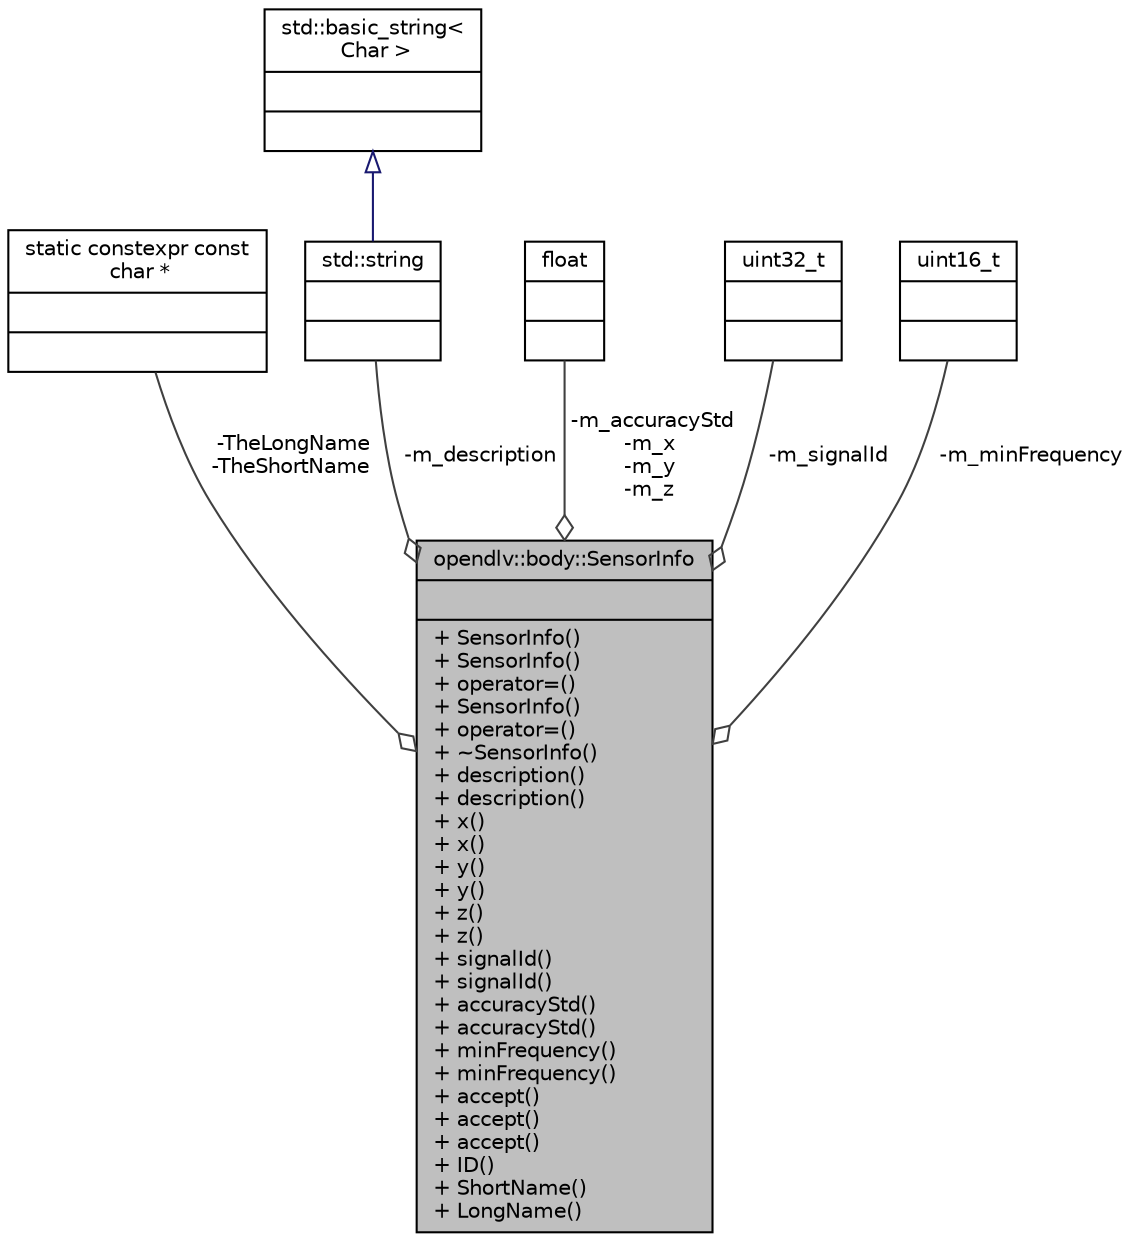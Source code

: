 digraph "opendlv::body::SensorInfo"
{
 // LATEX_PDF_SIZE
  edge [fontname="Helvetica",fontsize="10",labelfontname="Helvetica",labelfontsize="10"];
  node [fontname="Helvetica",fontsize="10",shape=record];
  Node1 [label="{opendlv::body::SensorInfo\n||+ SensorInfo()\l+ SensorInfo()\l+ operator=()\l+ SensorInfo()\l+ operator=()\l+ ~SensorInfo()\l+ description()\l+ description()\l+ x()\l+ x()\l+ y()\l+ y()\l+ z()\l+ z()\l+ signalId()\l+ signalId()\l+ accuracyStd()\l+ accuracyStd()\l+ minFrequency()\l+ minFrequency()\l+ accept()\l+ accept()\l+ accept()\l+ ID()\l+ ShortName()\l+ LongName()\l}",height=0.2,width=0.4,color="black", fillcolor="grey75", style="filled", fontcolor="black",tooltip=" "];
  Node2 -> Node1 [color="grey25",fontsize="10",style="solid",label=" -TheLongName\n-TheShortName" ,arrowhead="odiamond",fontname="Helvetica"];
  Node2 [label="{static constexpr const\l char *\n||}",height=0.2,width=0.4,color="black", fillcolor="white", style="filled",tooltip=" "];
  Node3 -> Node1 [color="grey25",fontsize="10",style="solid",label=" -m_description" ,arrowhead="odiamond",fontname="Helvetica"];
  Node3 [label="{std::string\n||}",height=0.2,width=0.4,color="black", fillcolor="white", style="filled",tooltip=" "];
  Node4 -> Node3 [dir="back",color="midnightblue",fontsize="10",style="solid",arrowtail="onormal",fontname="Helvetica"];
  Node4 [label="{std::basic_string\<\l Char \>\n||}",height=0.2,width=0.4,color="black", fillcolor="white", style="filled",tooltip=" "];
  Node5 -> Node1 [color="grey25",fontsize="10",style="solid",label=" -m_accuracyStd\n-m_x\n-m_y\n-m_z" ,arrowhead="odiamond",fontname="Helvetica"];
  Node5 [label="{float\n||}",height=0.2,width=0.4,color="black", fillcolor="white", style="filled",tooltip=" "];
  Node6 -> Node1 [color="grey25",fontsize="10",style="solid",label=" -m_signalId" ,arrowhead="odiamond",fontname="Helvetica"];
  Node6 [label="{uint32_t\n||}",height=0.2,width=0.4,color="black", fillcolor="white", style="filled",tooltip=" "];
  Node7 -> Node1 [color="grey25",fontsize="10",style="solid",label=" -m_minFrequency" ,arrowhead="odiamond",fontname="Helvetica"];
  Node7 [label="{uint16_t\n||}",height=0.2,width=0.4,color="black", fillcolor="white", style="filled",tooltip=" "];
}
